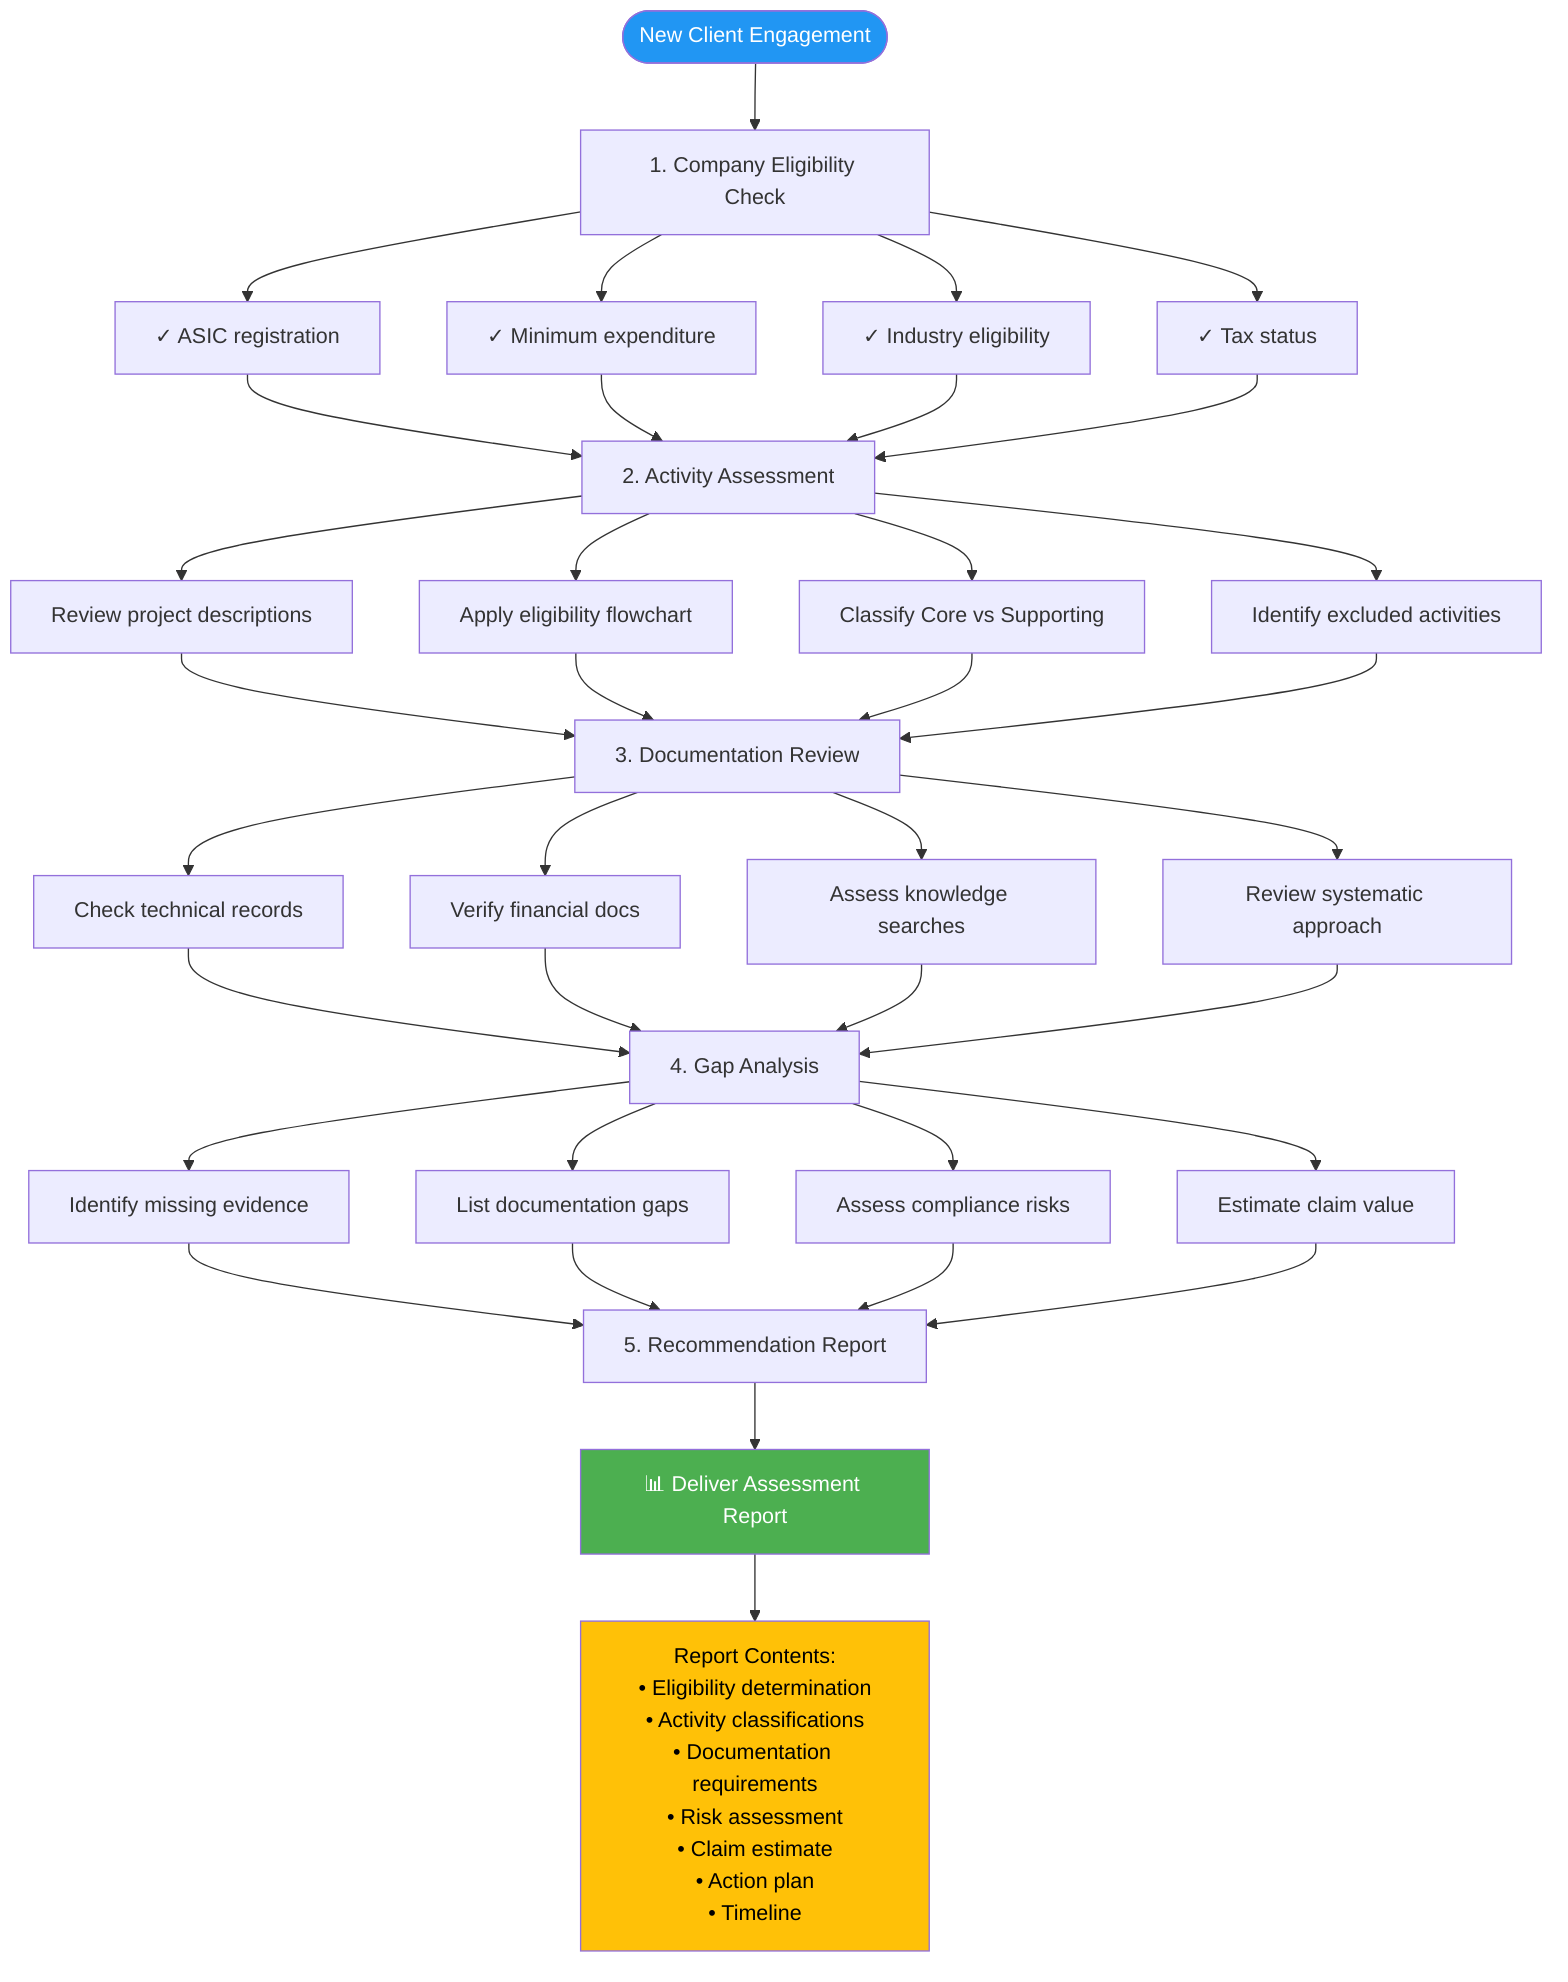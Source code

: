 flowchart TD
    Client(["New Client Engagement"]) --> Step1["1. Company Eligibility Check"]
    
    Step1 --> S1A["✓ ASIC registration"]
    Step1 --> S1B["✓ Minimum expenditure"]
    Step1 --> S1C["✓ Industry eligibility"]
    Step1 --> S1D["✓ Tax status"]
    
    S1A --> Step2["2. Activity Assessment"]
    S1B --> Step2
    S1C --> Step2
    S1D --> Step2
    
    Step2 --> S2A["Review project descriptions"]
    Step2 --> S2B["Apply eligibility flowchart"]
    Step2 --> S2C["Classify Core vs Supporting"]
    Step2 --> S2D["Identify excluded activities"]
    
    S2A --> Step3["3. Documentation Review"]
    S2B --> Step3
    S2C --> Step3
    S2D --> Step3
    
    Step3 --> S3A["Check technical records"]
    Step3 --> S3B["Verify financial docs"]
    Step3 --> S3C["Assess knowledge searches"]
    Step3 --> S3D["Review systematic approach"]
    
    S3A --> Step4["4. Gap Analysis"]
    S3B --> Step4
    S3C --> Step4
    S3D --> Step4
    
    Step4 --> S4A["Identify missing evidence"]
    Step4 --> S4B["List documentation gaps"]
    Step4 --> S4C["Assess compliance risks"]
    Step4 --> S4D["Estimate claim value"]
    
    S4A --> Step5["5. Recommendation Report"]
    S4B --> Step5
    S4C --> Step5
    S4D --> Step5
    
    Step5 --> Report["📊 Deliver Assessment Report"]
    
    Report --> Contents["Report Contents:<br/>• Eligibility determination<br/>• Activity classifications<br/>• Documentation requirements<br/>• Risk assessment<br/>• Claim estimate<br/>• Action plan<br/>• Timeline"]
    
    style Client fill:#2196F3,color:#fff
    style Report fill:#4CAF50,color:#fff
    style Contents fill:#FFC107,color:#000